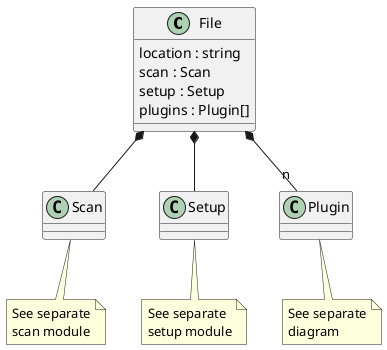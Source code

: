 @startuml

class File {
    location : string
    scan : Scan
    setup : Setup
    plugins : Plugin[]
}
File *-- Scan
File *-- Setup
File *-- "n" Plugin

note bottom of Scan: See separate\nscan module

note bottom of Setup: See separate\nsetup module

note bottom of Plugin: See separate\ndiagram

@enduml